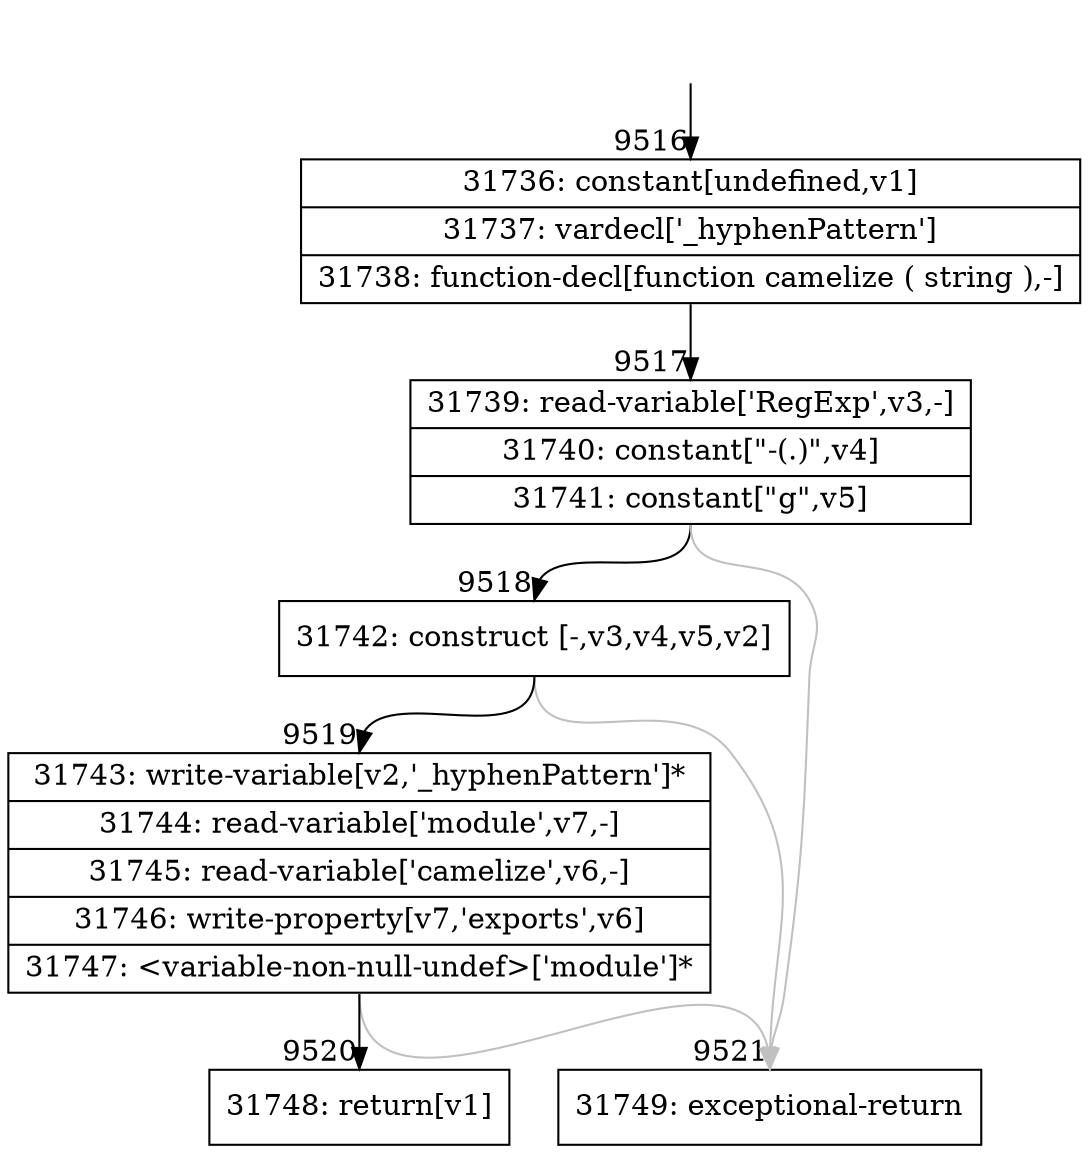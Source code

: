 digraph {
rankdir="TD"
BB_entry698[shape=none,label=""];
BB_entry698 -> BB9516 [tailport=s, headport=n, headlabel="    9516"]
BB9516 [shape=record label="{31736: constant[undefined,v1]|31737: vardecl['_hyphenPattern']|31738: function-decl[function camelize ( string ),-]}" ] 
BB9516 -> BB9517 [tailport=s, headport=n, headlabel="      9517"]
BB9517 [shape=record label="{31739: read-variable['RegExp',v3,-]|31740: constant[\"-(.)\",v4]|31741: constant[\"g\",v5]}" ] 
BB9517 -> BB9518 [tailport=s, headport=n, headlabel="      9518"]
BB9517 -> BB9521 [tailport=s, headport=n, color=gray, headlabel="      9521"]
BB9518 [shape=record label="{31742: construct [-,v3,v4,v5,v2]}" ] 
BB9518 -> BB9519 [tailport=s, headport=n, headlabel="      9519"]
BB9518 -> BB9521 [tailport=s, headport=n, color=gray]
BB9519 [shape=record label="{31743: write-variable[v2,'_hyphenPattern']*|31744: read-variable['module',v7,-]|31745: read-variable['camelize',v6,-]|31746: write-property[v7,'exports',v6]|31747: \<variable-non-null-undef\>['module']*}" ] 
BB9519 -> BB9520 [tailport=s, headport=n, headlabel="      9520"]
BB9519 -> BB9521 [tailport=s, headport=n, color=gray]
BB9520 [shape=record label="{31748: return[v1]}" ] 
BB9521 [shape=record label="{31749: exceptional-return}" ] 
//#$~ 16907
}
